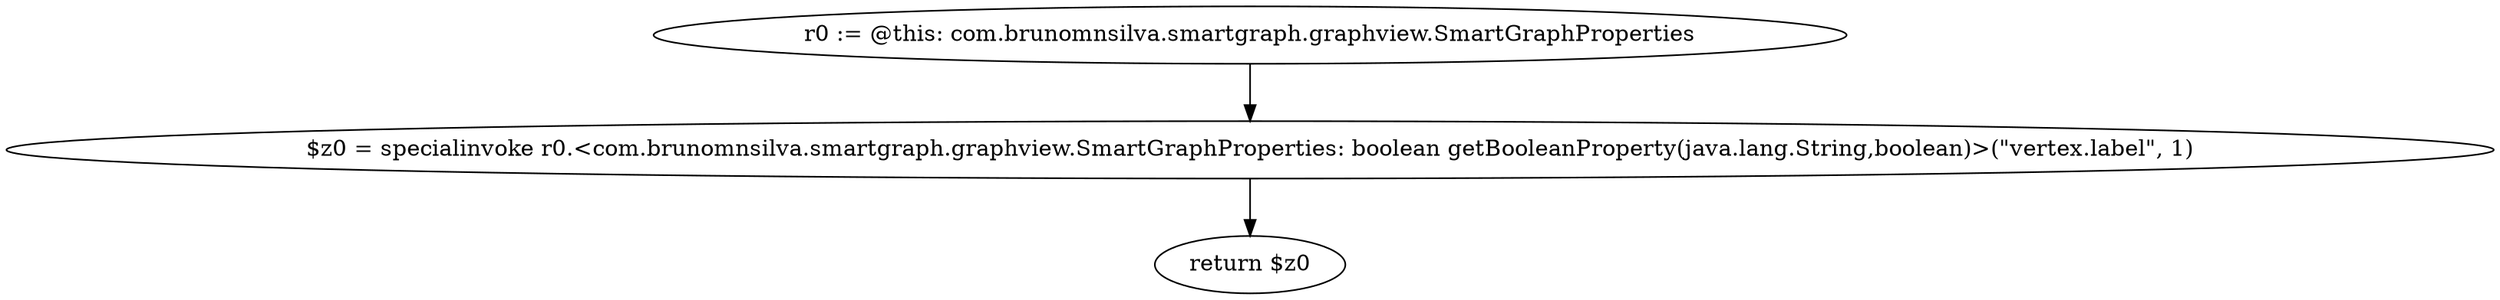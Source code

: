 digraph "unitGraph" {
    "r0 := @this: com.brunomnsilva.smartgraph.graphview.SmartGraphProperties"
    "$z0 = specialinvoke r0.<com.brunomnsilva.smartgraph.graphview.SmartGraphProperties: boolean getBooleanProperty(java.lang.String,boolean)>(\"vertex.label\", 1)"
    "return $z0"
    "r0 := @this: com.brunomnsilva.smartgraph.graphview.SmartGraphProperties"->"$z0 = specialinvoke r0.<com.brunomnsilva.smartgraph.graphview.SmartGraphProperties: boolean getBooleanProperty(java.lang.String,boolean)>(\"vertex.label\", 1)";
    "$z0 = specialinvoke r0.<com.brunomnsilva.smartgraph.graphview.SmartGraphProperties: boolean getBooleanProperty(java.lang.String,boolean)>(\"vertex.label\", 1)"->"return $z0";
}
